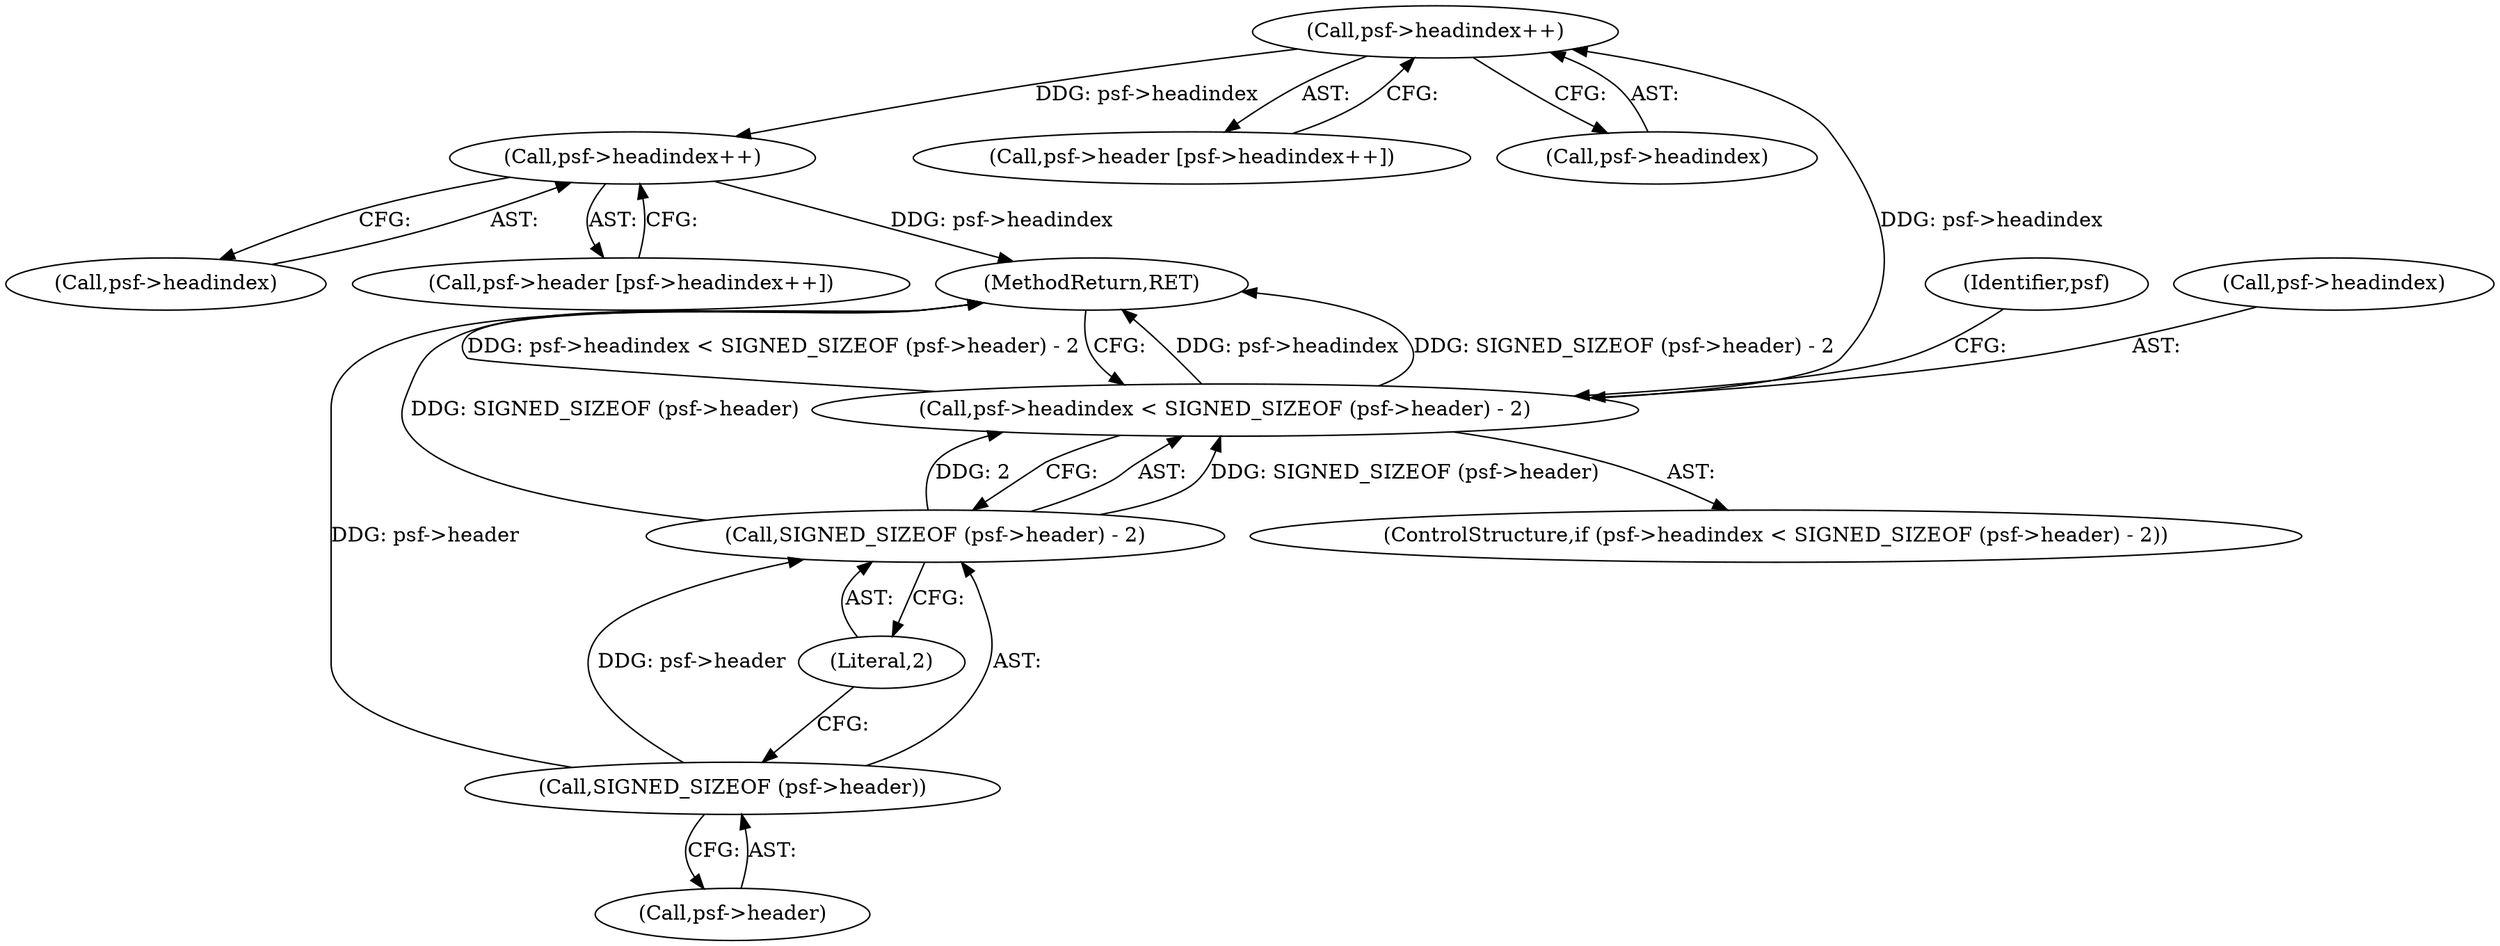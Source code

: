 digraph "1_libsndfile_708e996c87c5fae77b104ccfeb8f6db784c32074_10@pointer" {
"1000122" [label="(Call,psf->headindex++)"];
"1000106" [label="(Call,psf->headindex < SIGNED_SIZEOF (psf->header) - 2)"];
"1000110" [label="(Call,SIGNED_SIZEOF (psf->header) - 2)"];
"1000111" [label="(Call,SIGNED_SIZEOF (psf->header))"];
"1000132" [label="(Call,psf->headindex++)"];
"1000120" [label="(Identifier,psf)"];
"1000107" [label="(Call,psf->headindex)"];
"1000111" [label="(Call,SIGNED_SIZEOF (psf->header))"];
"1000128" [label="(Call,psf->header [psf->headindex++])"];
"1000115" [label="(Literal,2)"];
"1000118" [label="(Call,psf->header [psf->headindex++])"];
"1000132" [label="(Call,psf->headindex++)"];
"1000112" [label="(Call,psf->header)"];
"1000139" [label="(MethodReturn,RET)"];
"1000105" [label="(ControlStructure,if (psf->headindex < SIGNED_SIZEOF (psf->header) - 2))"];
"1000106" [label="(Call,psf->headindex < SIGNED_SIZEOF (psf->header) - 2)"];
"1000123" [label="(Call,psf->headindex)"];
"1000133" [label="(Call,psf->headindex)"];
"1000122" [label="(Call,psf->headindex++)"];
"1000110" [label="(Call,SIGNED_SIZEOF (psf->header) - 2)"];
"1000122" -> "1000118"  [label="AST: "];
"1000122" -> "1000123"  [label="CFG: "];
"1000123" -> "1000122"  [label="AST: "];
"1000118" -> "1000122"  [label="CFG: "];
"1000106" -> "1000122"  [label="DDG: psf->headindex"];
"1000122" -> "1000132"  [label="DDG: psf->headindex"];
"1000106" -> "1000105"  [label="AST: "];
"1000106" -> "1000110"  [label="CFG: "];
"1000107" -> "1000106"  [label="AST: "];
"1000110" -> "1000106"  [label="AST: "];
"1000120" -> "1000106"  [label="CFG: "];
"1000139" -> "1000106"  [label="CFG: "];
"1000106" -> "1000139"  [label="DDG: psf->headindex"];
"1000106" -> "1000139"  [label="DDG: SIGNED_SIZEOF (psf->header) - 2"];
"1000106" -> "1000139"  [label="DDG: psf->headindex < SIGNED_SIZEOF (psf->header) - 2"];
"1000110" -> "1000106"  [label="DDG: SIGNED_SIZEOF (psf->header)"];
"1000110" -> "1000106"  [label="DDG: 2"];
"1000110" -> "1000115"  [label="CFG: "];
"1000111" -> "1000110"  [label="AST: "];
"1000115" -> "1000110"  [label="AST: "];
"1000110" -> "1000139"  [label="DDG: SIGNED_SIZEOF (psf->header)"];
"1000111" -> "1000110"  [label="DDG: psf->header"];
"1000111" -> "1000112"  [label="CFG: "];
"1000112" -> "1000111"  [label="AST: "];
"1000115" -> "1000111"  [label="CFG: "];
"1000111" -> "1000139"  [label="DDG: psf->header"];
"1000132" -> "1000128"  [label="AST: "];
"1000132" -> "1000133"  [label="CFG: "];
"1000133" -> "1000132"  [label="AST: "];
"1000128" -> "1000132"  [label="CFG: "];
"1000132" -> "1000139"  [label="DDG: psf->headindex"];
}
